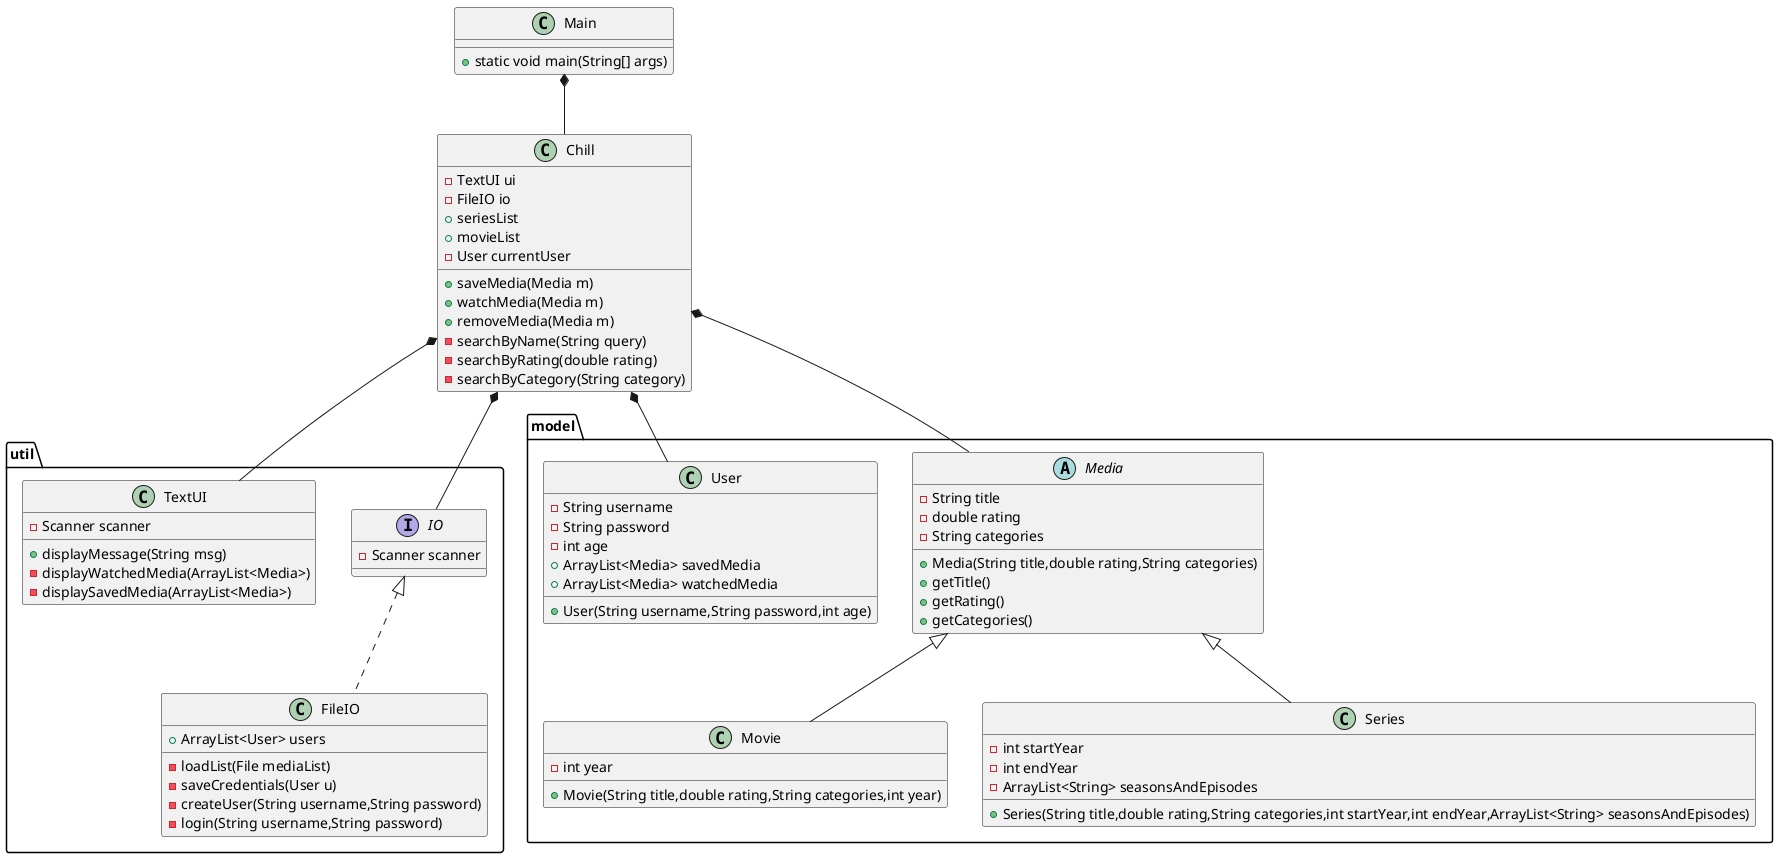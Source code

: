 @startuml
'https://plantuml.com/class-diagram

class Main{
    +static void main(String[] args)
}

class Chill{
    -TextUI ui
    -FileIO io
    +seriesList
    +movieList
    -User currentUser
    +saveMedia(Media m)
    +watchMedia(Media m)
    +removeMedia(Media m)
    -searchByName(String query)
    -searchByRating(double rating)
    -searchByCategory(String category)
}

package "util"{
    Interface IO{
        -Scanner scanner
    }

    class FileIO implements IO{
        +ArrayList<User> users
        -loadList(File mediaList)
        -saveCredentials(User u)
        -createUser(String username,String password)
        -login(String username,String password)
    }

    class TextUI{
        -Scanner scanner
        +displayMessage(String msg)
        -displayWatchedMedia(ArrayList<Media>)
        -displaySavedMedia(ArrayList<Media>)
    }
}

package "model"{
    abstract class Media{
        -String title
        -double rating
        -String categories
        +Media(String title,double rating,String categories)
        +getTitle()
        +getRating()
        +getCategories()
    }

    class Movie extends Media{
        -int year
        +Movie(String title,double rating,String categories,int year)
    }

    class Series extends Media{
        -int startYear
        -int endYear
        -ArrayList<String> seasonsAndEpisodes
        +Series(String title,double rating,String categories,int startYear,int endYear,ArrayList<String> seasonsAndEpisodes)
    }

    class User{
        -String username
        -String password
        -int age
        +ArrayList<Media> savedMedia
        +ArrayList<Media> watchedMedia
        +User(String username,String password,int age)
    }
}

Main *-- Chill
Chill *-- TextUI
Chill *-- User
Chill *-- Media
Chill *-- IO


@enduml